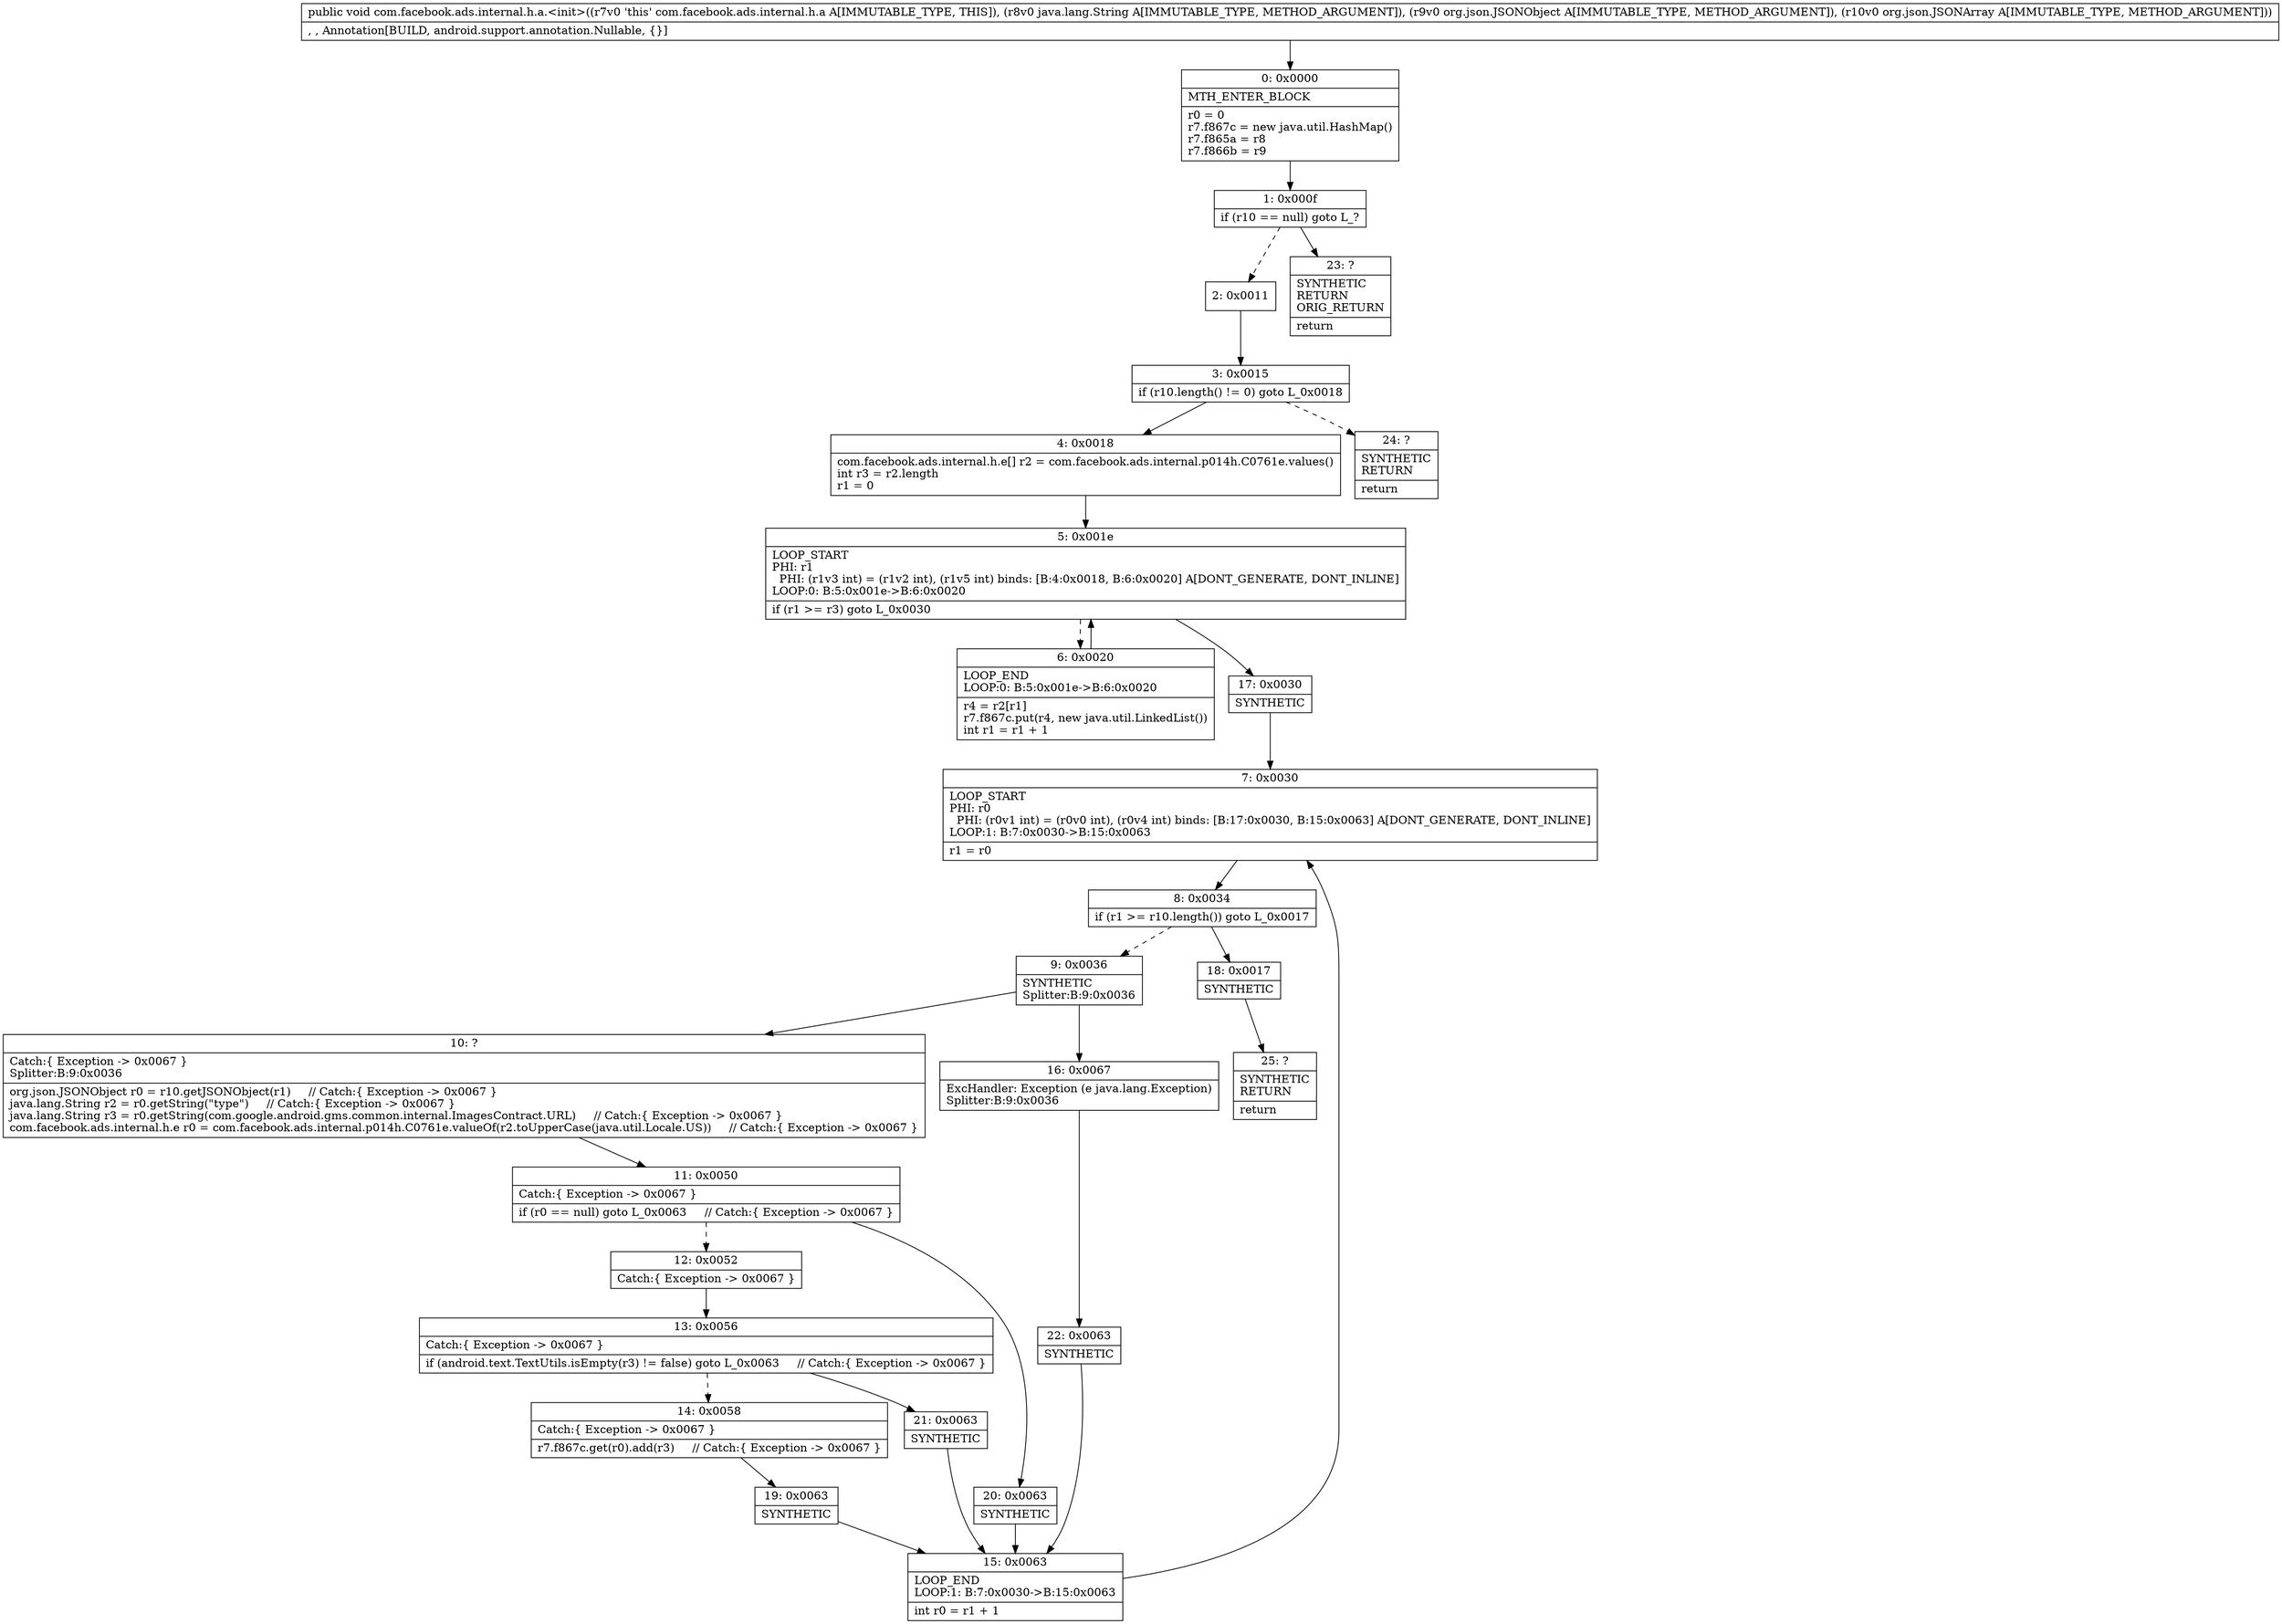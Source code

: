 digraph "CFG forcom.facebook.ads.internal.h.a.\<init\>(Ljava\/lang\/String;Lorg\/json\/JSONObject;Lorg\/json\/JSONArray;)V" {
Node_0 [shape=record,label="{0\:\ 0x0000|MTH_ENTER_BLOCK\l|r0 = 0\lr7.f867c = new java.util.HashMap()\lr7.f865a = r8\lr7.f866b = r9\l}"];
Node_1 [shape=record,label="{1\:\ 0x000f|if (r10 == null) goto L_?\l}"];
Node_2 [shape=record,label="{2\:\ 0x0011}"];
Node_3 [shape=record,label="{3\:\ 0x0015|if (r10.length() != 0) goto L_0x0018\l}"];
Node_4 [shape=record,label="{4\:\ 0x0018|com.facebook.ads.internal.h.e[] r2 = com.facebook.ads.internal.p014h.C0761e.values()\lint r3 = r2.length\lr1 = 0\l}"];
Node_5 [shape=record,label="{5\:\ 0x001e|LOOP_START\lPHI: r1 \l  PHI: (r1v3 int) = (r1v2 int), (r1v5 int) binds: [B:4:0x0018, B:6:0x0020] A[DONT_GENERATE, DONT_INLINE]\lLOOP:0: B:5:0x001e\-\>B:6:0x0020\l|if (r1 \>= r3) goto L_0x0030\l}"];
Node_6 [shape=record,label="{6\:\ 0x0020|LOOP_END\lLOOP:0: B:5:0x001e\-\>B:6:0x0020\l|r4 = r2[r1]\lr7.f867c.put(r4, new java.util.LinkedList())\lint r1 = r1 + 1\l}"];
Node_7 [shape=record,label="{7\:\ 0x0030|LOOP_START\lPHI: r0 \l  PHI: (r0v1 int) = (r0v0 int), (r0v4 int) binds: [B:17:0x0030, B:15:0x0063] A[DONT_GENERATE, DONT_INLINE]\lLOOP:1: B:7:0x0030\-\>B:15:0x0063\l|r1 = r0\l}"];
Node_8 [shape=record,label="{8\:\ 0x0034|if (r1 \>= r10.length()) goto L_0x0017\l}"];
Node_9 [shape=record,label="{9\:\ 0x0036|SYNTHETIC\lSplitter:B:9:0x0036\l}"];
Node_10 [shape=record,label="{10\:\ ?|Catch:\{ Exception \-\> 0x0067 \}\lSplitter:B:9:0x0036\l|org.json.JSONObject r0 = r10.getJSONObject(r1)     \/\/ Catch:\{ Exception \-\> 0x0067 \}\ljava.lang.String r2 = r0.getString(\"type\")     \/\/ Catch:\{ Exception \-\> 0x0067 \}\ljava.lang.String r3 = r0.getString(com.google.android.gms.common.internal.ImagesContract.URL)     \/\/ Catch:\{ Exception \-\> 0x0067 \}\lcom.facebook.ads.internal.h.e r0 = com.facebook.ads.internal.p014h.C0761e.valueOf(r2.toUpperCase(java.util.Locale.US))     \/\/ Catch:\{ Exception \-\> 0x0067 \}\l}"];
Node_11 [shape=record,label="{11\:\ 0x0050|Catch:\{ Exception \-\> 0x0067 \}\l|if (r0 == null) goto L_0x0063     \/\/ Catch:\{ Exception \-\> 0x0067 \}\l}"];
Node_12 [shape=record,label="{12\:\ 0x0052|Catch:\{ Exception \-\> 0x0067 \}\l}"];
Node_13 [shape=record,label="{13\:\ 0x0056|Catch:\{ Exception \-\> 0x0067 \}\l|if (android.text.TextUtils.isEmpty(r3) != false) goto L_0x0063     \/\/ Catch:\{ Exception \-\> 0x0067 \}\l}"];
Node_14 [shape=record,label="{14\:\ 0x0058|Catch:\{ Exception \-\> 0x0067 \}\l|r7.f867c.get(r0).add(r3)     \/\/ Catch:\{ Exception \-\> 0x0067 \}\l}"];
Node_15 [shape=record,label="{15\:\ 0x0063|LOOP_END\lLOOP:1: B:7:0x0030\-\>B:15:0x0063\l|int r0 = r1 + 1\l}"];
Node_16 [shape=record,label="{16\:\ 0x0067|ExcHandler: Exception (e java.lang.Exception)\lSplitter:B:9:0x0036\l}"];
Node_17 [shape=record,label="{17\:\ 0x0030|SYNTHETIC\l}"];
Node_18 [shape=record,label="{18\:\ 0x0017|SYNTHETIC\l}"];
Node_19 [shape=record,label="{19\:\ 0x0063|SYNTHETIC\l}"];
Node_20 [shape=record,label="{20\:\ 0x0063|SYNTHETIC\l}"];
Node_21 [shape=record,label="{21\:\ 0x0063|SYNTHETIC\l}"];
Node_22 [shape=record,label="{22\:\ 0x0063|SYNTHETIC\l}"];
Node_23 [shape=record,label="{23\:\ ?|SYNTHETIC\lRETURN\lORIG_RETURN\l|return\l}"];
Node_24 [shape=record,label="{24\:\ ?|SYNTHETIC\lRETURN\l|return\l}"];
Node_25 [shape=record,label="{25\:\ ?|SYNTHETIC\lRETURN\l|return\l}"];
MethodNode[shape=record,label="{public void com.facebook.ads.internal.h.a.\<init\>((r7v0 'this' com.facebook.ads.internal.h.a A[IMMUTABLE_TYPE, THIS]), (r8v0 java.lang.String A[IMMUTABLE_TYPE, METHOD_ARGUMENT]), (r9v0 org.json.JSONObject A[IMMUTABLE_TYPE, METHOD_ARGUMENT]), (r10v0 org.json.JSONArray A[IMMUTABLE_TYPE, METHOD_ARGUMENT]))  | , , Annotation[BUILD, android.support.annotation.Nullable, \{\}]\l}"];
MethodNode -> Node_0;
Node_0 -> Node_1;
Node_1 -> Node_2[style=dashed];
Node_1 -> Node_23;
Node_2 -> Node_3;
Node_3 -> Node_4;
Node_3 -> Node_24[style=dashed];
Node_4 -> Node_5;
Node_5 -> Node_6[style=dashed];
Node_5 -> Node_17;
Node_6 -> Node_5;
Node_7 -> Node_8;
Node_8 -> Node_9[style=dashed];
Node_8 -> Node_18;
Node_9 -> Node_10;
Node_9 -> Node_16;
Node_10 -> Node_11;
Node_11 -> Node_12[style=dashed];
Node_11 -> Node_20;
Node_12 -> Node_13;
Node_13 -> Node_14[style=dashed];
Node_13 -> Node_21;
Node_14 -> Node_19;
Node_15 -> Node_7;
Node_16 -> Node_22;
Node_17 -> Node_7;
Node_18 -> Node_25;
Node_19 -> Node_15;
Node_20 -> Node_15;
Node_21 -> Node_15;
Node_22 -> Node_15;
}

